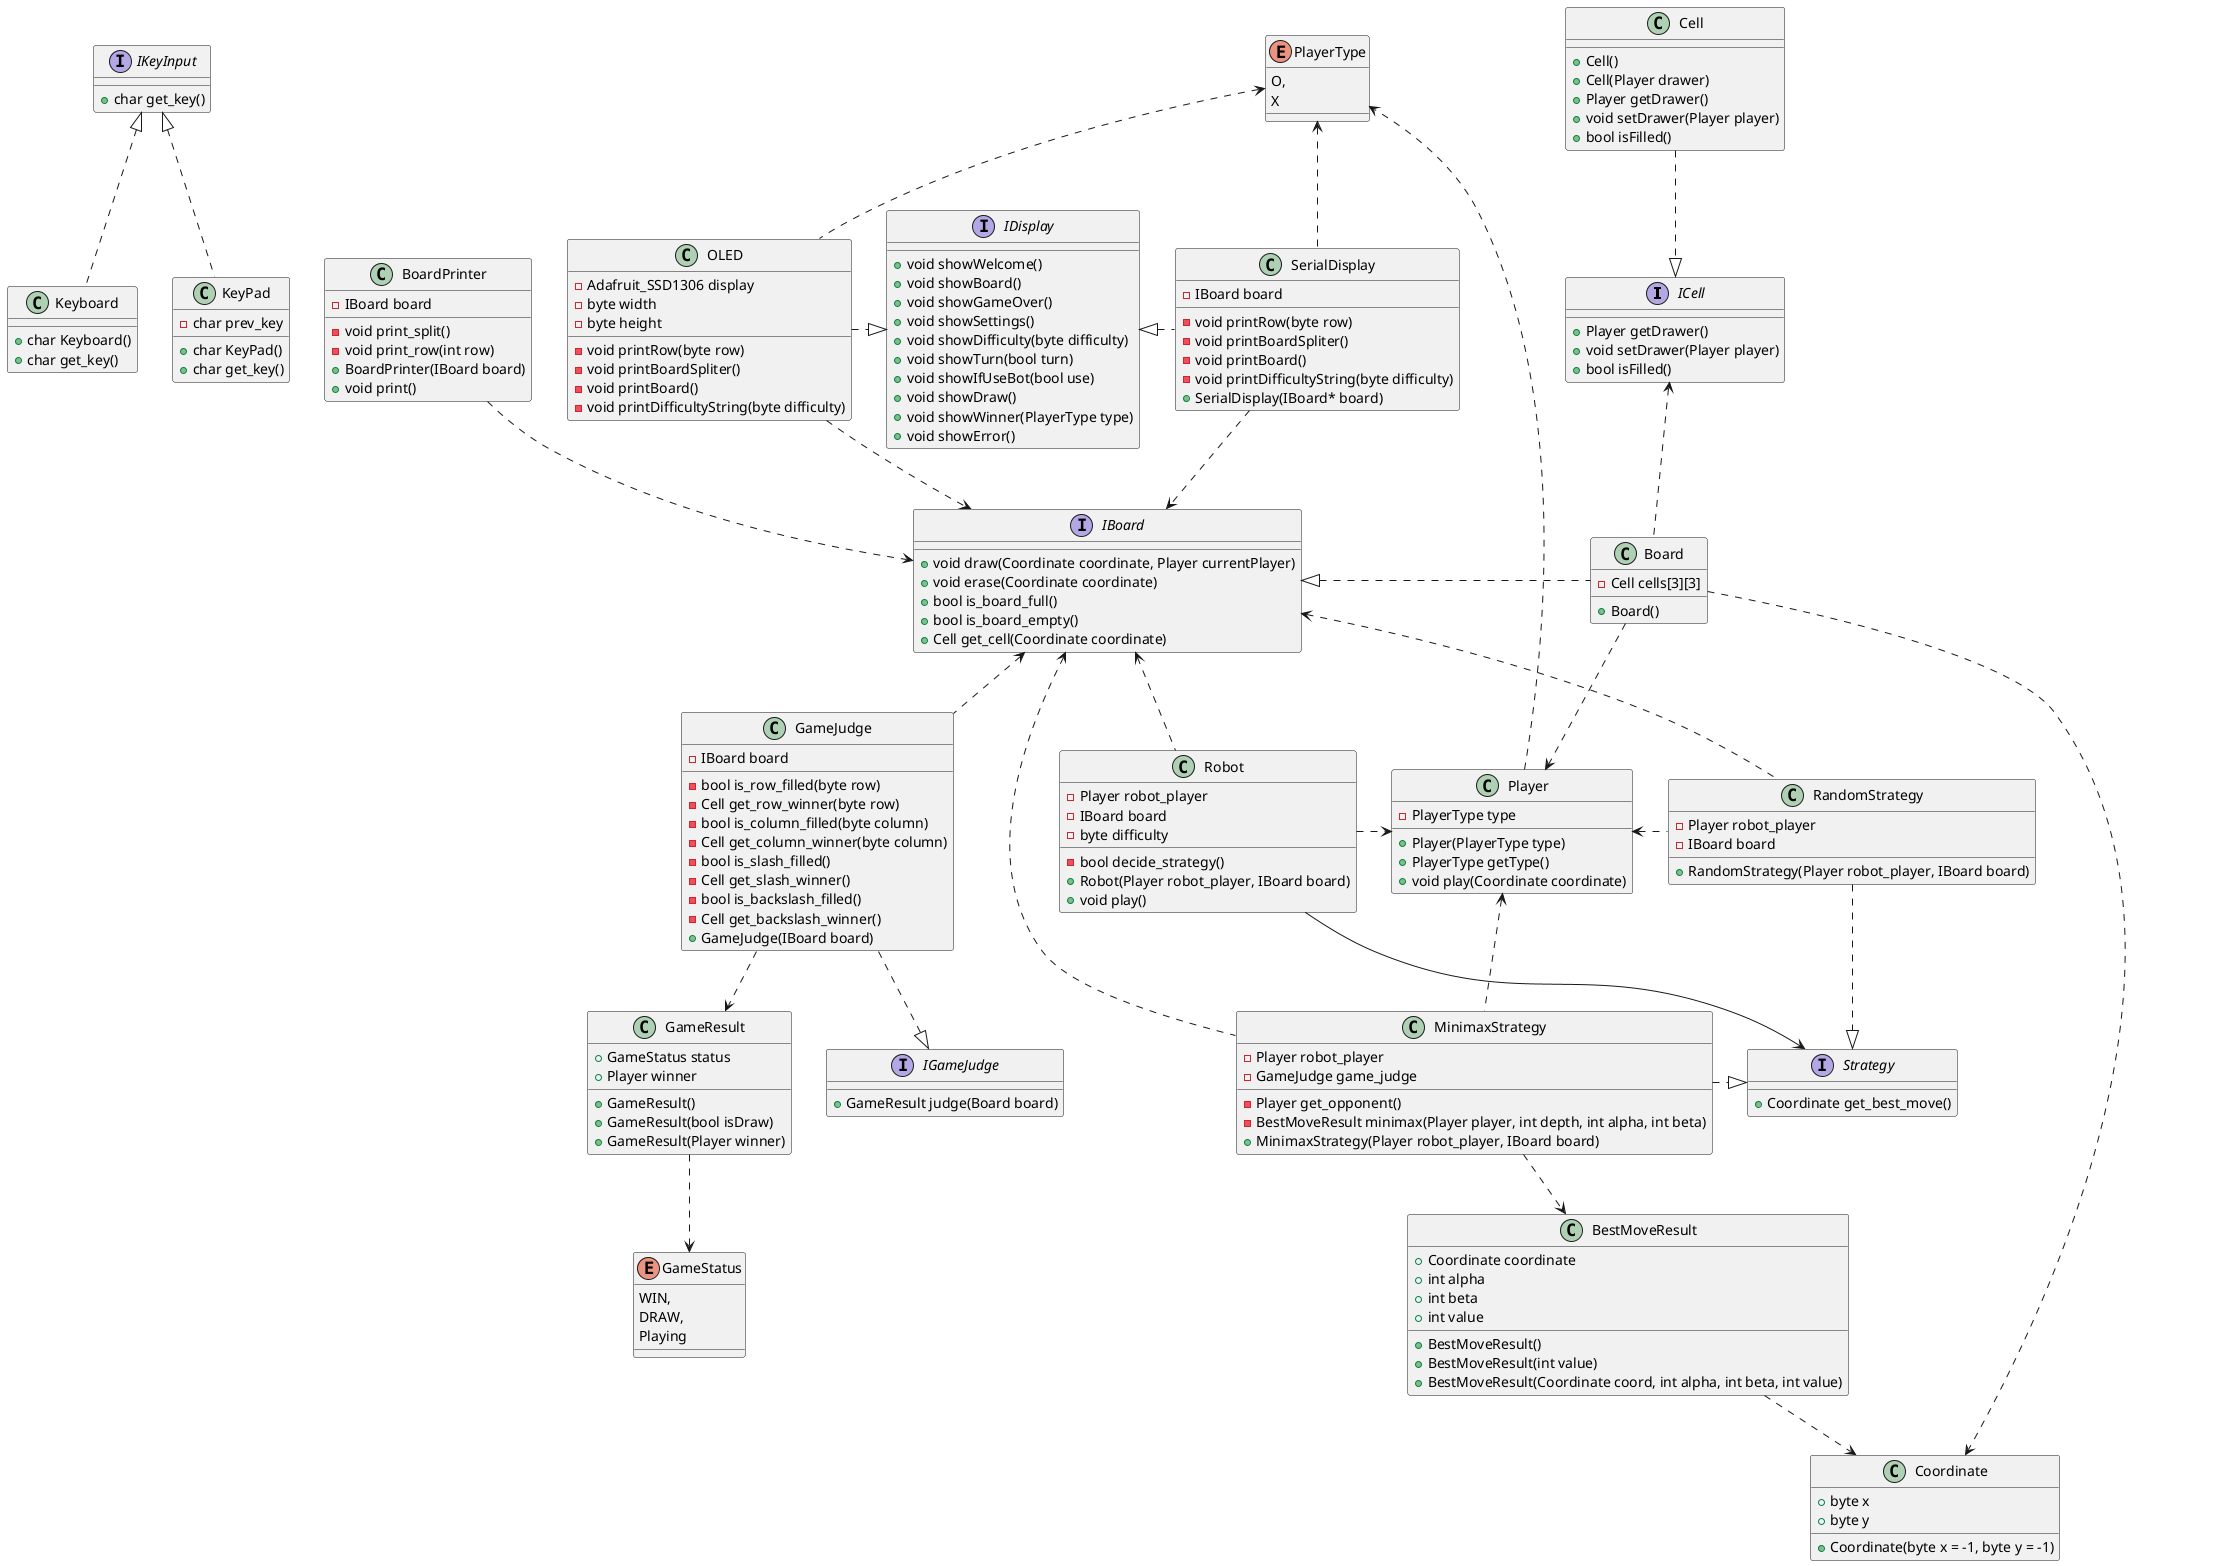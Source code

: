 @startuml

interface ICell {
	+Player getDrawer()
	+void setDrawer(Player player)
	+bool isFilled()
}

class Cell {
	+Cell()
	+Cell(Player drawer)
	+Player getDrawer()
	+void setDrawer(Player player)
	+bool isFilled()
}

interface IBoard {
	+void draw(Coordinate coordinate, Player currentPlayer)
	+void erase(Coordinate coordinate)
	+bool is_board_full()
	+bool is_board_empty()
	+Cell get_cell(Coordinate coordinate)
}

class Board {
	-Cell cells[3][3]
	+Board()
}

class BoardPrinter {
	-IBoard board
	-void print_split()
	-void print_row(int row)
	+BoardPrinter(IBoard board)
	+void print()
}

enum GameStatus {
	WIN,
	DRAW,
	Playing
}

class GameResult {
	+GameStatus status
	+Player winner
	+GameResult()
	+GameResult(bool isDraw)
	+GameResult(Player winner)
}

interface IGameJudge {
	+GameResult judge(Board board)
}

class GameJudge {
	-IBoard board
	-bool is_row_filled(byte row)
	-Cell get_row_winner(byte row)
	-bool is_column_filled(byte column)
	-Cell get_column_winner(byte column)
	-bool is_slash_filled()
	-Cell get_slash_winner()
	-bool is_backslash_filled()
	-Cell get_backslash_winner()
	+GameJudge(IBoard board)
}

class Coordinate {
	+byte x
	+byte y
	+Coordinate(byte x = -1, byte y = -1)
}

enum PlayerType {
	O,
	X
}

class Player {
	-PlayerType type
	+Player(PlayerType type)
	+PlayerType getType()
	+void play(Coordinate coordinate)
}

class BestMoveResult {
	+Coordinate coordinate
	+int alpha
	+int beta
	+int value
	+BestMoveResult()
	+BestMoveResult(int value)
	+BestMoveResult(Coordinate coord, int alpha, int beta, int value)
}

class Robot {
	-Player robot_player
	-IBoard board
	-byte difficulty
	-bool decide_strategy()
	+Robot(Player robot_player, IBoard board)
	+void play()
}

interface Strategy {
	+Coordinate get_best_move()
}

class MinimaxStrategy {
	-Player robot_player
	-GameJudge game_judge
	-Player get_opponent()
	-BestMoveResult minimax(Player player, int depth, int alpha, int beta)
	+MinimaxStrategy(Player robot_player, IBoard board)
}

class RandomStrategy {
	-Player robot_player
	-IBoard board
	+RandomStrategy(Player robot_player, IBoard board)
}

interface IDisplay {
	+void showWelcome()
	+void showBoard()
	+void showGameOver()
	+void showSettings()
	+void showDifficulty(byte difficulty)
	+void showTurn(bool turn)
	+void showIfUseBot(bool use)
	+void showDraw()
	+void showWinner(PlayerType type)
	+void showError()
}

class SerialDisplay {
	-IBoard board
	-void printRow(byte row)
	-void printBoardSpliter()
	-void printBoard()
	-void printDifficultyString(byte difficulty)
	+SerialDisplay(IBoard* board)
}

class OLED {
	-Adafruit_SSD1306 display
	-byte width
	-byte height
	-void printRow(byte row)
	-void printBoardSpliter()
	-void printBoard()
	-void printDifficultyString(byte difficulty)
}

interface IKeyInput {
	+char get_key()
}

class Keyboard {
	+char Keyboard()
	+char get_key()
}

class KeyPad {
	-char prev_key
	+char KeyPad()
	+char get_key()
}

Cell .down.|> ICell

Board .up.> ICell
Board .down.> Coordinate
Board .down.> Player
Board .left.|> IBoard

BoardPrinter ..> IBoard

GameResult ..> GameStatus
GameJudge ..> GameResult
GameJudge ..|> IGameJudge
GameJudge .up.> IBoard

Player .right.> PlayerType

BestMoveResult .down.> Coordinate

MinimaxStrategy .right.|> Strategy
MinimaxStrategy .down.> BestMoveResult
MinimaxStrategy .left.> IBoard
MinimaxStrategy .up.> Player

RandomStrategy ..|> Strategy
RandomStrategy .left.> IBoard
RandomStrategy .left.> Player

Robot .left.> IBoard
Robot --> Strategy
Robot .right.> Player

SerialDisplay .left.|> IDisplay
SerialDisplay .down.> IBoard
SerialDisplay .up.> PlayerType
OLED .right.|> IDisplay
OLED .down.> IBoard
OLED .up.> PlayerType

Keyboard .up.|> IKeyInput
KeyPad .up.|> IKeyInput

@enduml